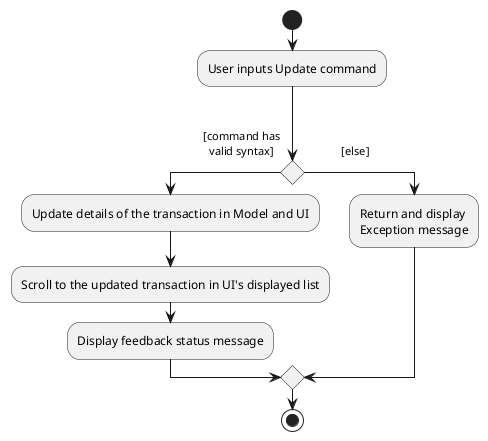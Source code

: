 @startuml
start
:User inputs Update command;

'Since the beta syntax does not support placing the condition outside the
'diamond we place it as the true branch instead.

if () then (

[command has
  valid syntax]
)
    :Update details of the transaction in Model and UI;
    :Scroll to the updated transaction in UI's displayed list;
    :Display feedback status message;
else(             [else]
)
    :Return and display
    Exception message;
endif
stop
@enduml
